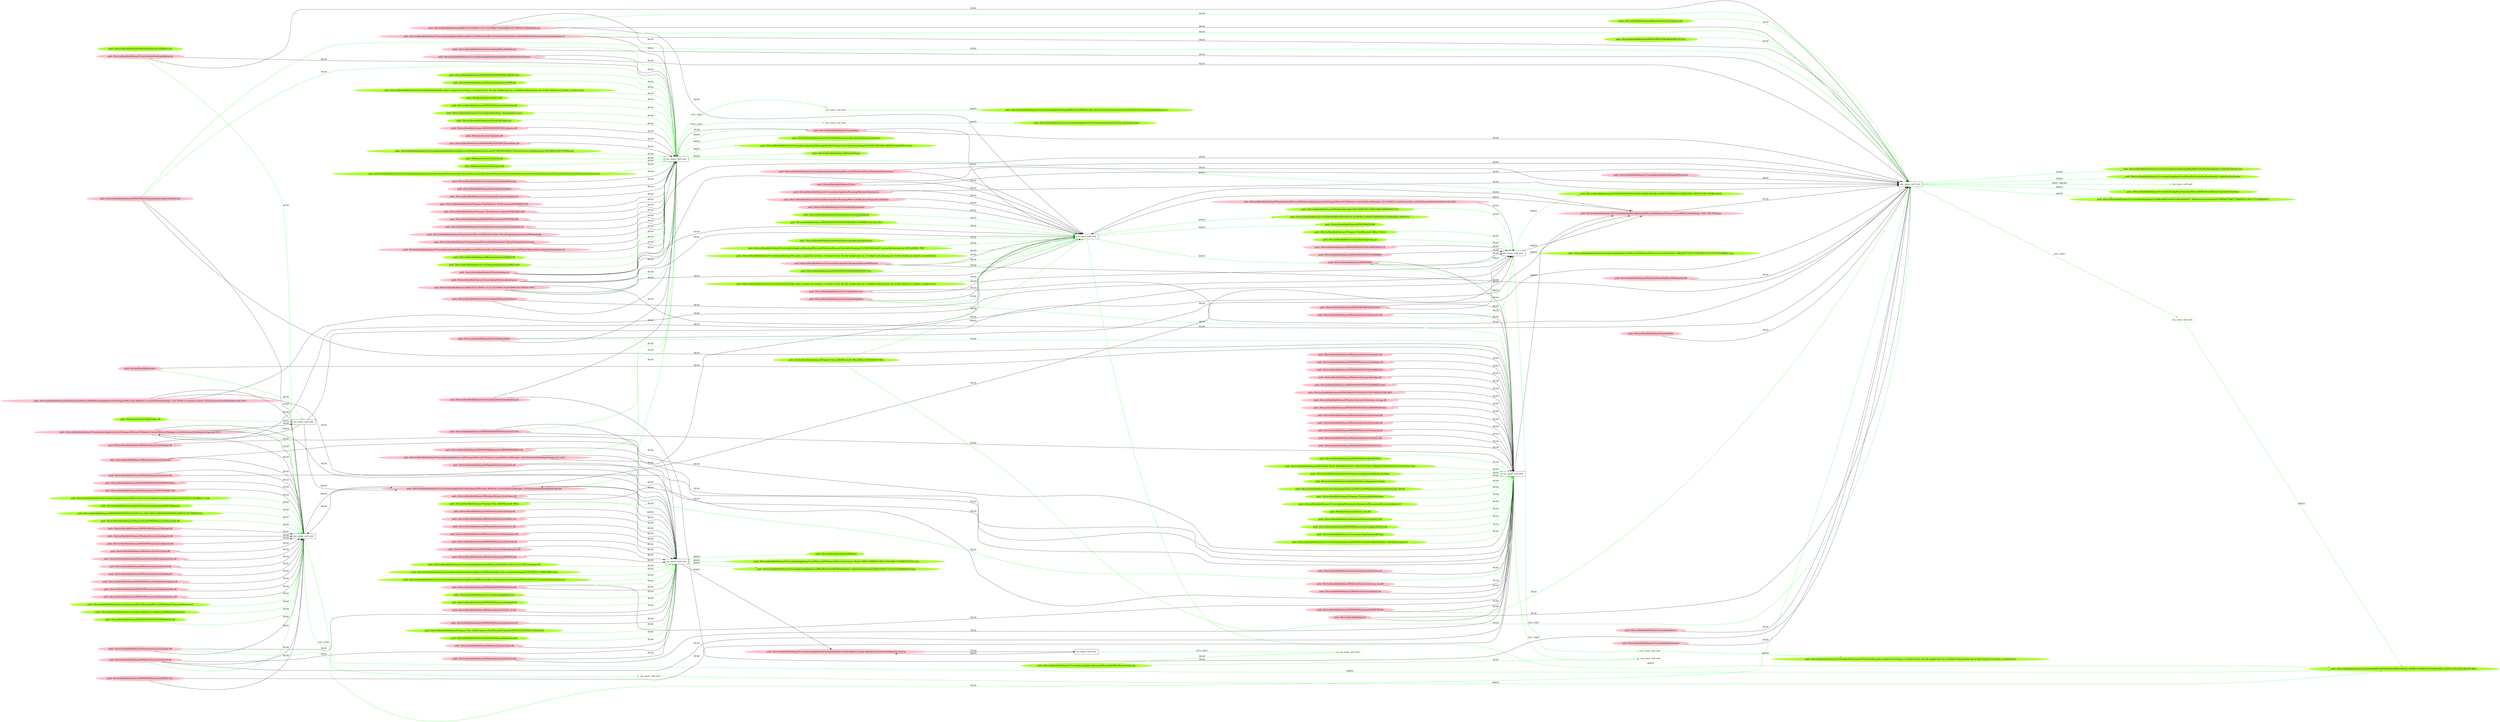 digraph {
	rankdir=LR
	0 [label="exe_name: null cmd: " color=black shape=box style=solid]
	353 [label="exe_name: null cmd: " color=greenyellow shape=box style=solid]
	0 -> 353 [label=FILE_EXEC color=green]
	0 [label="exe_name: null cmd: " color=black shape=box style=solid]
	357 [label="exe_name: null cmd: " color=greenyellow shape=box style=solid]
	0 -> 357 [label=FILE_EXEC color=green]
	9 [label="exe_name: null cmd: " color=black shape=box style=solid]
	387 [label="exe_name: null cmd: " color=greenyellow shape=box style=solid]
	9 -> 387 [label=FILE_EXEC color=green]
	139 [label="exe_name: null cmd: " color=black shape=box style=solid]
	401 [label="exe_name: null cmd: " color=greenyellow shape=box style=solid]
	139 -> 401 [label=FILE_EXEC color=green]
	141 [label="exe_name: null cmd: " color=black shape=box style=solid]
	411 [label="exe_name: null cmd: " color=greenyellow shape=box style=solid]
	141 -> 411 [label=FILE_EXEC color=green]
	142 [label="exe_name: null cmd: " color=black shape=box style=solid]
	438 [label="exe_name: null cmd: " color=greenyellow shape=box style=solid]
	142 -> 438 [label=FILE_EXEC color=green]
	104 [label="exe_name: null cmd: " color=black shape=box style=solid]
	457 [label="exe_name: null cmd: " color=greenyellow shape=box style=solid]
	104 -> 457 [label=FILE_EXEC color=green]
	338 [label="path: /Device/HarddiskVolume2/Users/admin/AppData/Roaming/Mozilla/Firefox/Profiles/j1y1apqs.default/sessionstore-backups/recovery.js" color=pink shape=oval style=filled]
	104 [label="exe_name: null cmd: " color=black shape=box style=solid]
	338 -> 104 [label=READ color=black]
	104 [label="exe_name: null cmd: " color=black shape=box style=solid]
	338 [label="path: /Device/HarddiskVolume2/Users/admin/AppData/Roaming/Mozilla/Firefox/Profiles/j1y1apqs.default/sessionstore-backups/recovery.js" color=pink shape=oval style=filled]
	104 -> 338 [label=WRITE color=black]
	24 [label="exe_name: null cmd: " color=black shape=box style=solid]
	338 [label="path: /Device/HarddiskVolume2/Users/admin/AppData/Roaming/Mozilla/Firefox/Profiles/j1y1apqs.default/sessionstore-backups/recovery.js" color=pink shape=oval style=filled]
	24 -> 338 [label=WRITE color=black]
	284 [label="path: /Device/HarddiskVolume2" color=pink shape=oval style=filled]
	142 [label="exe_name: null cmd: " color=black shape=box style=solid]
	284 -> 142 [label=READ color=black]
	281 [label="path: /Device/HarddiskVolume2/Users/desktop.ini" color=pink shape=oval style=filled]
	142 [label="exe_name: null cmd: " color=black shape=box style=solid]
	281 -> 142 [label=READ color=black]
	330 [label="path: /Device/HarddiskVolume2/Users" color=pink shape=oval style=filled]
	142 [label="exe_name: null cmd: " color=black shape=box style=solid]
	330 -> 142 [label=READ color=black]
	306 [label="path: /Device/HarddiskVolume2/Users/admin" color=pink shape=oval style=filled]
	142 [label="exe_name: null cmd: " color=black shape=box style=solid]
	306 -> 142 [label=READ color=black]
	271 [label="path: /Device/HarddiskVolume2/Users/admin/AppData/Roaming/Microsoft" color=pink shape=oval style=filled]
	142 [label="exe_name: null cmd: " color=black shape=box style=solid]
	271 -> 142 [label=READ color=black]
	272 [label="path: /Device/HarddiskVolume2/Users/admin/AppData/Roaming/Microsoft/desktop.ini" color=pink shape=oval style=filled]
	142 [label="exe_name: null cmd: " color=black shape=box style=solid]
	272 -> 142 [label=READ color=black]
	223 [label="path: /Device/HarddiskVolume2/Users/admin/AppData/Roaming/Microsoft/Windows" color=pink shape=oval style=filled]
	142 [label="exe_name: null cmd: " color=black shape=box style=solid]
	223 -> 142 [label=READ color=black]
	152 [label="path: /Device/HarddiskVolume2/Users/admin/AppData/Roaming/Microsoft/Windows/Themes" color=pink shape=oval style=filled]
	142 [label="exe_name: null cmd: " color=black shape=box style=solid]
	152 -> 142 [label=READ color=black]
	385 [label="path: /Device/HarddiskVolume2/Users/admin/AppData/Roaming/Microsoft/Windows/Themes/slideshow.ini" color=greenyellow shape=oval style=filled]
	9 [label="exe_name: null cmd: " color=black shape=box style=solid]
	385 -> 9 [label=READ color=green]
	202 [label="path: /Device/HarddiskVolume2/$RECYCLE.BIN/S-1-5-21-231540947-922634896-4161786520-1004/desktop.ini" color=pink shape=oval style=filled]
	142 [label="exe_name: null cmd: " color=black shape=box style=solid]
	202 -> 142 [label=READ color=black]
	266 [label="path: /Device/HarddiskVolume2/$RECYCLE.BIN/S-1-5-21-231540947-922634896-4161786520-1004" color=pink shape=oval style=filled]
	142 [label="exe_name: null cmd: " color=black shape=box style=solid]
	266 -> 142 [label=READ color=black]
	76 [label="path: /Device/HarddiskVolume2/Windows/Branding/BaseBrd/basebrd.dll" color=pink shape=oval style=filled]
	142 [label="exe_name: null cmd: " color=black shape=box style=solid]
	76 -> 142 [label=READ color=black]
	181 [label="path: /Device/HarddiskVolume2/Users/admin/AppData/Roaming/Microsoft/Windows/Themes/CachedFiles/CachedImage_1024_768_POS4.jpg" color=pink shape=oval style=filled]
	142 [label="exe_name: null cmd: " color=black shape=box style=solid]
	181 -> 142 [label=READ color=black]
	158 [label="path: /Device/HarddiskVolume2/Users/admin/AppData/Roaming/Microsoft/Windows/Recent/AutomaticDestinations" color=pink shape=oval style=filled]
	142 [label="exe_name: null cmd: " color=black shape=box style=solid]
	158 -> 142 [label=READ color=black]
	174 [label="path: /Device/HarddiskVolume2/Users/admin/AppData/Roaming/Microsoft/Windows/Recent/AutomaticDestinations/f01b4d95cf55d32a.automaticDestinations-ms" color=pink shape=oval style=filled]
	142 [label="exe_name: null cmd: " color=black shape=box style=solid]
	174 -> 142 [label=READ color=black]
	281 [label="path: /Device/HarddiskVolume2/Users/desktop.ini" color=pink shape=oval style=filled]
	145 [label="exe_name: null cmd: " color=black shape=box style=solid]
	281 -> 145 [label=READ color=black]
	306 [label="path: /Device/HarddiskVolume2/Users/admin" color=pink shape=oval style=filled]
	145 [label="exe_name: null cmd: " color=black shape=box style=solid]
	306 -> 145 [label=READ color=black]
	330 [label="path: /Device/HarddiskVolume2/Users" color=pink shape=oval style=filled]
	145 [label="exe_name: null cmd: " color=black shape=box style=solid]
	330 -> 145 [label=READ color=black]
	242 [label="path: /Device/HarddiskVolume2/Users/admin/AppData" color=pink shape=oval style=filled]
	145 [label="exe_name: null cmd: " color=black shape=box style=solid]
	242 -> 145 [label=READ color=black]
	223 [label="path: /Device/HarddiskVolume2/Users/admin/AppData/Roaming/Microsoft/Windows" color=pink shape=oval style=filled]
	145 [label="exe_name: null cmd: " color=black shape=box style=solid]
	223 -> 145 [label=READ color=black]
	272 [label="path: /Device/HarddiskVolume2/Users/admin/AppData/Roaming/Microsoft/desktop.ini" color=pink shape=oval style=filled]
	145 [label="exe_name: null cmd: " color=black shape=box style=solid]
	272 -> 145 [label=READ color=black]
	155 [label="path: /Device/HarddiskVolume2/Users/admin/AppData/Roaming/Microsoft/Windows/Themes/CachedFiles" color=pink shape=oval style=filled]
	145 [label="exe_name: null cmd: " color=black shape=box style=solid]
	155 -> 145 [label=READ color=black]
	266 [label="path: /Device/HarddiskVolume2/$RECYCLE.BIN/S-1-5-21-231540947-922634896-4161786520-1004" color=pink shape=oval style=filled]
	145 [label="exe_name: null cmd: " color=black shape=box style=solid]
	266 -> 145 [label=READ color=black]
	202 [label="path: /Device/HarddiskVolume2/$RECYCLE.BIN/S-1-5-21-231540947-922634896-4161786520-1004/desktop.ini" color=pink shape=oval style=filled]
	145 [label="exe_name: null cmd: " color=black shape=box style=solid]
	202 -> 145 [label=READ color=black]
	181 [label="path: /Device/HarddiskVolume2/Users/admin/AppData/Roaming/Microsoft/Windows/Themes/CachedFiles/CachedImage_1024_768_POS4.jpg" color=pink shape=oval style=filled]
	145 [label="exe_name: null cmd: " color=black shape=box style=solid]
	181 -> 145 [label=READ color=black]
	158 [label="path: /Device/HarddiskVolume2/Users/admin/AppData/Roaming/Microsoft/Windows/Recent/AutomaticDestinations" color=pink shape=oval style=filled]
	145 [label="exe_name: null cmd: " color=black shape=box style=solid]
	158 -> 145 [label=READ color=black]
	312 [label="path: /Device/HarddiskVolume2/Users/admin/Downloads" color=pink shape=oval style=filled]
	145 [label="exe_name: null cmd: " color=black shape=box style=solid]
	312 -> 145 [label=READ color=black]
	323 [label="path: /Device/HarddiskVolume2/Users/admin/Videos/desktop.ini" color=pink shape=oval style=filled]
	145 [label="exe_name: null cmd: " color=black shape=box style=solid]
	323 -> 145 [label=READ color=black]
	215 [label="path: /Device/HarddiskVolume2/Users/admin/Pictures" color=pink shape=oval style=filled]
	145 [label="exe_name: null cmd: " color=black shape=box style=solid]
	215 -> 145 [label=READ color=black]
	212 [label="path: /Device/HarddiskVolume2/Users/admin/Pictures/desktop.ini" color=pink shape=oval style=filled]
	145 [label="exe_name: null cmd: " color=black shape=box style=solid]
	212 -> 145 [label=READ color=black]
	145 [label="exe_name: null cmd: " color=black shape=box style=solid]
	181 [label="path: /Device/HarddiskVolume2/Users/admin/AppData/Roaming/Microsoft/Windows/Themes/CachedFiles/CachedImage_1024_768_POS4.jpg" color=pink shape=oval style=filled]
	145 -> 181 [label=WRITE color=black]
	139 [label="exe_name: null cmd: " color=black shape=box style=solid]
	181 [label="path: /Device/HarddiskVolume2/Users/admin/AppData/Roaming/Microsoft/Windows/Themes/CachedFiles/CachedImage_1024_768_POS4.jpg" color=pink shape=oval style=filled]
	139 -> 181 [label=WRITE color=black]
	94 [label="path: /Device/HarddiskVolume2/WINDOWS/SYSTEM32/ploptin.dll" color=pink shape=oval style=filled]
	0 [label="exe_name: null cmd: " color=black shape=box style=solid]
	94 -> 0 [label=READ color=black]
	129 [label="path: /Windows/System32/ploptin.dll" color=pink shape=oval style=filled]
	0 [label="exe_name: null cmd: " color=black shape=box style=solid]
	129 -> 0 [label=READ color=black]
	227 [label="path: /Device/HarddiskVolume2/WINDOWS/SYSTEM32/kernelbase.dll" color=pink shape=oval style=filled]
	0 [label="exe_name: null cmd: " color=black shape=box style=solid]
	227 -> 0 [label=READ color=black]
	293 [label="path: /Device/HarddiskVolume1" color=pink shape=oval style=filled]
	12 [label="exe_name: null cmd: " color=black shape=box style=solid]
	293 -> 12 [label=READ color=green]
	315 [label="path: /Device/HarddiskVolume2/WINDOWS" color=pink shape=oval style=filled]
	139 [label="exe_name: null cmd: " color=black shape=box style=solid]
	315 -> 139 [label=READ color=black]
	8 [label="path: /Device/HarddiskVolume2/Windows/System32/ws2_32.dll" color=pink shape=oval style=filled]
	24 [label="exe_name: null cmd: " color=black shape=box style=solid]
	8 -> 24 [label=READ color=black]
	29 [label="path: /Device/HarddiskVolume2/WINDOWS/system32/mswsock.dll" color=pink shape=oval style=filled]
	24 [label="exe_name: null cmd: " color=black shape=box style=solid]
	29 -> 24 [label=READ color=black]
	54 [label="path: /Device/HarddiskVolume2/WINDOWS/SYSTEM32/PNRPNSP.DLL" color=pink shape=oval style=filled]
	9 [label="exe_name: null cmd: " color=black shape=box style=solid]
	54 -> 9 [label=READ color=black]
	85 [label="path: /Device/HarddiskVolume2/Windows/System32/HOSTNAME.EXE" color=pink shape=oval style=filled]
	9 [label="exe_name: null cmd: " color=black shape=box style=solid]
	85 -> 9 [label=READ color=black]
	231 [label="path: /Device/HarddiskVolume2/WINDOWS/SYSTEM32/LOCALE.NLS" color=pink shape=oval style=filled]
	24 [label="exe_name: null cmd: " color=black shape=box style=solid]
	231 -> 24 [label=READ color=black]
	235 [label="path: /Device/HarddiskVolume2/Windows/System32/sechost.dll" color=pink shape=oval style=filled]
	24 [label="exe_name: null cmd: " color=black shape=box style=solid]
	235 -> 24 [label=READ color=black]
	238 [label="path: /Device/HarddiskVolume2/Windows/System32/rpcrt4.dll" color=pink shape=oval style=filled]
	9 [label="exe_name: null cmd: " color=black shape=box style=solid]
	238 -> 9 [label=READ color=black]
	14 [label="path: /Device/HarddiskVolume2/Windows/System32/nsi.dll" color=pink shape=oval style=filled]
	24 [label="exe_name: null cmd: " color=black shape=box style=solid]
	14 -> 24 [label=READ color=black]
	43 [label="path: /Device/HarddiskVolume2/WINDOWS/System32/dnsapi.dll" color=pink shape=oval style=filled]
	9 [label="exe_name: null cmd: " color=black shape=box style=solid]
	43 -> 9 [label=READ color=black]
	107 [label="path: /Device/HarddiskVolume2/windows/system32/nlaapi.dll" color=pink shape=oval style=filled]
	24 [label="exe_name: null cmd: " color=black shape=box style=solid]
	107 -> 24 [label=READ color=black]
	298 [label="path: /Device/HarddiskVolume2/WINDOWS/REGISTRATION" color=pink shape=oval style=filled]
	139 [label="exe_name: null cmd: " color=black shape=box style=solid]
	298 -> 139 [label=READ color=black]
	53 [label="path: /Device/HarddiskVolume2/WINDOWS/SYSTEM32/WBEM/EN-US" color=pink shape=oval style=filled]
	139 [label="exe_name: null cmd: " color=black shape=box style=solid]
	53 -> 139 [label=READ color=black]
	70 [label="path: /Device/HarddiskVolume2/WINDOWS/SYSTEM32/WBEM" color=pink shape=oval style=filled]
	139 [label="exe_name: null cmd: " color=black shape=box style=solid]
	70 -> 139 [label=READ color=black]
	125 [label="path: /Device/HarddiskVolume2/Windows/System32/tasklist.exe" color=pink shape=oval style=filled]
	24 [label="exe_name: null cmd: " color=black shape=box style=solid]
	125 -> 24 [label=READ color=black]
	196 [label="path: /Device/HarddiskVolume2/Windows/System32/ntdll.dll" color=pink shape=oval style=filled]
	9 [label="exe_name: null cmd: " color=black shape=box style=solid]
	196 -> 9 [label=READ color=black]
	83 [label="path: /Device/HarddiskVolume2/Windows/System32/advapi32.dll" color=pink shape=oval style=filled]
	9 [label="exe_name: null cmd: " color=black shape=box style=solid]
	83 -> 9 [label=READ color=black]
	193 [label="path: /Device/HarddiskVolume2/Windows/System32/user32.dll" color=pink shape=oval style=filled]
	9 [label="exe_name: null cmd: " color=black shape=box style=solid]
	193 -> 9 [label=READ color=black]
	235 [label="path: /Device/HarddiskVolume2/Windows/System32/sechost.dll" color=pink shape=oval style=filled]
	9 [label="exe_name: null cmd: " color=black shape=box style=solid]
	235 -> 9 [label=READ color=black]
	238 [label="path: /Device/HarddiskVolume2/Windows/System32/rpcrt4.dll" color=pink shape=oval style=filled]
	24 [label="exe_name: null cmd: " color=black shape=box style=solid]
	238 -> 24 [label=READ color=black]
	325 [label="path: /Device/HarddiskVolume2/Windows/System32/msvcrt.dll" color=pink shape=oval style=filled]
	24 [label="exe_name: null cmd: " color=black shape=box style=solid]
	325 -> 24 [label=READ color=black]
	73 [label="path: /Device/HarddiskVolume2/WINDOWS/system32/oleaut32.dll" color=pink shape=oval style=filled]
	9 [label="exe_name: null cmd: " color=black shape=box style=solid]
	73 -> 9 [label=READ color=black]
	205 [label="path: /Device/HarddiskVolume2/Windows/System32/win32u.dll" color=pink shape=oval style=filled]
	24 [label="exe_name: null cmd: " color=black shape=box style=solid]
	205 -> 24 [label=READ color=black]
	336 [label="path: /Device/HarddiskVolume2/Windows/System32/ucrtbase.dll" color=pink shape=oval style=filled]
	24 [label="exe_name: null cmd: " color=black shape=box style=solid]
	336 -> 24 [label=READ color=black]
	88 [label="path: /Device/HarddiskVolume2/Windows/System32/mpr.dll" color=pink shape=oval style=filled]
	9 [label="exe_name: null cmd: " color=black shape=box style=solid]
	88 -> 9 [label=READ color=black]
	127 [label="path: /Device/HarddiskVolume2/Windows/System32/framedynos.dll" color=pink shape=oval style=filled]
	24 [label="exe_name: null cmd: " color=black shape=box style=solid]
	127 -> 24 [label=READ color=black]
	233 [label="path: /Device/HarddiskVolume2/Windows/System32/bcryptprimitives.dll" color=pink shape=oval style=filled]
	9 [label="exe_name: null cmd: " color=black shape=box style=solid]
	233 -> 9 [label=READ color=black]
	342 [label="path: /Device/HarddiskVolume2/Windows/System32/shlwapi.dll" color=pink shape=oval style=filled]
	9 [label="exe_name: null cmd: " color=black shape=box style=solid]
	342 -> 9 [label=READ color=black]
	121 [label="path: /Device/HarddiskVolume2/WINDOWS/system32/netutils.dll" color=pink shape=oval style=filled]
	24 [label="exe_name: null cmd: " color=black shape=box style=solid]
	121 -> 24 [label=READ color=black]
	56 [label="path: /Device/HarddiskVolume2/Windows/System32/srvcli.dll" color=pink shape=oval style=filled]
	9 [label="exe_name: null cmd: " color=black shape=box style=solid]
	56 -> 9 [label=READ color=black]
	207 [label="path: /Device/HarddiskVolume2/WINDOWS/Globalization/Sorting/sortdefault.nls" color=pink shape=oval style=filled]
	9 [label="exe_name: null cmd: " color=black shape=box style=solid]
	207 -> 9 [label=READ color=black]
	229 [label="path: /Device/HarddiskVolume2/Windows/System32/sspicli.dll" color=pink shape=oval style=filled]
	24 [label="exe_name: null cmd: " color=black shape=box style=solid]
	229 -> 24 [label=READ color=black]
	262 [label="path: /Device/HarddiskVolume2/WINDOWS/SYSTEM32/ole32.dll" color=pink shape=oval style=filled]
	24 [label="exe_name: null cmd: " color=black shape=box style=solid]
	262 -> 24 [label=READ color=black]
	45 [label="path: /Device/HarddiskVolume2/Windows/System32/clbcatq.dll" color=pink shape=oval style=filled]
	9 [label="exe_name: null cmd: " color=black shape=box style=solid]
	45 -> 9 [label=READ color=black]
	59 [label="path: /Device/HarddiskVolume2/WINDOWS/system32/wbem/wbemprox.dll" color=pink shape=oval style=filled]
	9 [label="exe_name: null cmd: " color=black shape=box style=solid]
	59 -> 9 [label=READ color=black]
	173 [label="path: /Device/HarddiskVolume2/WINDOWS/Registration/R00000000000d.clb" color=pink shape=oval style=filled]
	24 [label="exe_name: null cmd: " color=black shape=box style=solid]
	173 -> 24 [label=READ color=black]
	33 [label="path: /Device/HarddiskVolume2/WINDOWS/system32/wbem/fastprox.dll" color=pink shape=oval style=filled]
	24 [label="exe_name: null cmd: " color=black shape=box style=solid]
	33 -> 24 [label=READ color=black]
	67 [label="path: /Device/HarddiskVolume2/WINDOWS/system32/wbem/wmiutils.dll" color=pink shape=oval style=filled]
	9 [label="exe_name: null cmd: " color=black shape=box style=solid]
	67 -> 9 [label=READ color=black]
	69 [label="path: /Device/HarddiskVolume2/WINDOWS/system32/wbem/wbemsvc.dll" color=pink shape=oval style=filled]
	9 [label="exe_name: null cmd: " color=black shape=box style=solid]
	69 -> 9 [label=READ color=black]
	198 [label="path: /Device/HarddiskVolume2/Windows/System32/WINSTA.dll" color=pink shape=oval style=filled]
	24 [label="exe_name: null cmd: " color=black shape=box style=solid]
	198 -> 24 [label=READ color=black]
	264 [label="path: /Device/HarddiskVolume2/WINDOWS/system32/IMM32.DLL" color=pink shape=oval style=filled]
	9 [label="exe_name: null cmd: " color=black shape=box style=solid]
	264 -> 9 [label=READ color=black]
	295 [label="path: /Device/HarddiskVolume2/ProgramData/Microsoft/Windows/AppRepository/Packages/Microsoft.Windows.ContentDeliveryManager_10.0.16299.15_neutral_neutral_cw5n1h2txyewy/ActivationStore.dat.LOG2" color=pink shape=oval style=filled]
	24 [label="exe_name: null cmd: " color=black shape=box style=solid]
	295 -> 24 [label=READ color=black]
	244 [label="path: /Device/HarddiskVolume2/Users/admin/AppData/Local/Packages/Microsoft.Windows.ContentDeliveryManager_cw5n1h2txyewy/Settings/settings.dat.LOG1" color=pink shape=oval style=filled]
	24 [label="exe_name: null cmd: " color=black shape=box style=solid]
	244 -> 24 [label=READ color=black]
	24 [label="exe_name: null cmd: " color=black shape=box style=solid]
	253 [label="path: /Device/HarddiskVolume2/Users/admin/AppData/Local/Packages/Microsoft.Windows.ContentDeliveryManager_cw5n1h2txyewy/Settings/settings.dat" color=pink shape=oval style=filled]
	24 -> 253 [label=WRITE color=black]
	253 [label="path: /Device/HarddiskVolume2/Users/admin/AppData/Local/Packages/Microsoft.Windows.ContentDeliveryManager_cw5n1h2txyewy/Settings/settings.dat" color=pink shape=oval style=filled]
	24 [label="exe_name: null cmd: " color=black shape=box style=solid]
	253 -> 24 [label=READ color=black]
	275 [label="path: /Device/HarddiskVolume2/Users/admin/AppData/Local/Packages/Microsoft.Windows.ContentDeliveryManager_cw5n1h2txyewy/Settings/settings.dat.LOG2" color=pink shape=oval style=filled]
	24 [label="exe_name: null cmd: " color=black shape=box style=solid]
	275 -> 24 [label=READ color=black]
	295 [label="path: /Device/HarddiskVolume2/ProgramData/Microsoft/Windows/AppRepository/Packages/Microsoft.Windows.ContentDeliveryManager_10.0.16299.15_neutral_neutral_cw5n1h2txyewy/ActivationStore.dat.LOG2" color=pink shape=oval style=filled]
	9 [label="exe_name: null cmd: " color=black shape=box style=solid]
	295 -> 9 [label=READ color=black]
	244 [label="path: /Device/HarddiskVolume2/Users/admin/AppData/Local/Packages/Microsoft.Windows.ContentDeliveryManager_cw5n1h2txyewy/Settings/settings.dat.LOG1" color=pink shape=oval style=filled]
	9 [label="exe_name: null cmd: " color=black shape=box style=solid]
	244 -> 9 [label=READ color=black]
	9 [label="exe_name: null cmd: " color=black shape=box style=solid]
	253 [label="path: /Device/HarddiskVolume2/Users/admin/AppData/Local/Packages/Microsoft.Windows.ContentDeliveryManager_cw5n1h2txyewy/Settings/settings.dat" color=pink shape=oval style=filled]
	9 -> 253 [label=WRITE color=black]
	253 [label="path: /Device/HarddiskVolume2/Users/admin/AppData/Local/Packages/Microsoft.Windows.ContentDeliveryManager_cw5n1h2txyewy/Settings/settings.dat" color=pink shape=oval style=filled]
	9 [label="exe_name: null cmd: " color=black shape=box style=solid]
	253 -> 9 [label=READ color=black]
	253 [label="path: /Device/HarddiskVolume2/Users/admin/AppData/Local/Packages/Microsoft.Windows.ContentDeliveryManager_cw5n1h2txyewy/Settings/settings.dat" color=pink shape=oval style=filled]
	0 [label="exe_name: null cmd: " color=black shape=box style=solid]
	253 -> 0 [label=READ color=green]
	295 [label="path: /Device/HarddiskVolume2/ProgramData/Microsoft/Windows/AppRepository/Packages/Microsoft.Windows.ContentDeliveryManager_10.0.16299.15_neutral_neutral_cw5n1h2txyewy/ActivationStore.dat.LOG2" color=pink shape=oval style=filled]
	139 [label="exe_name: null cmd: " color=black shape=box style=solid]
	295 -> 139 [label=READ color=black]
	300 [label="path: /Device/HarddiskVolume2/ProgramData/Microsoft/Windows/AppRepository/Packages/Microsoft.Windows.ContentDeliveryManager_10.0.16299.15_neutral_neutral_cw5n1h2txyewy/ActivationStore.dat.LOG1" color=pink shape=oval style=filled]
	139 [label="exe_name: null cmd: " color=black shape=box style=solid]
	300 -> 139 [label=READ color=black]
	244 [label="path: /Device/HarddiskVolume2/Users/admin/AppData/Local/Packages/Microsoft.Windows.ContentDeliveryManager_cw5n1h2txyewy/Settings/settings.dat.LOG1" color=pink shape=oval style=filled]
	139 [label="exe_name: null cmd: " color=black shape=box style=solid]
	244 -> 139 [label=READ color=black]
	253 [label="path: /Device/HarddiskVolume2/Users/admin/AppData/Local/Packages/Microsoft.Windows.ContentDeliveryManager_cw5n1h2txyewy/Settings/settings.dat" color=pink shape=oval style=filled]
	139 [label="exe_name: null cmd: " color=black shape=box style=solid]
	253 -> 139 [label=READ color=black]
	275 [label="path: /Device/HarddiskVolume2/Users/admin/AppData/Local/Packages/Microsoft.Windows.ContentDeliveryManager_cw5n1h2txyewy/Settings/settings.dat.LOG2" color=pink shape=oval style=filled]
	139 [label="exe_name: null cmd: " color=black shape=box style=solid]
	275 -> 139 [label=READ color=black]
	12 [label="exe_name: null cmd: " color=black shape=box style=solid]
	244 [label="path: /Device/HarddiskVolume2/Users/admin/AppData/Local/Packages/Microsoft.Windows.ContentDeliveryManager_cw5n1h2txyewy/Settings/settings.dat.LOG1" color=pink shape=oval style=filled]
	12 -> 244 [label=WRITE color=black]
	244 [label="path: /Device/HarddiskVolume2/Users/admin/AppData/Local/Packages/Microsoft.Windows.ContentDeliveryManager_cw5n1h2txyewy/Settings/settings.dat.LOG1" color=pink shape=oval style=filled]
	12 [label="exe_name: null cmd: " color=black shape=box style=solid]
	244 -> 12 [label=READ color=black]
	244 [label="path: /Device/HarddiskVolume2/Users/admin/AppData/Local/Packages/Microsoft.Windows.ContentDeliveryManager_cw5n1h2txyewy/Settings/settings.dat.LOG1" color=pink shape=oval style=filled]
	9 [label="exe_name: null cmd: " color=black shape=box style=solid]
	244 -> 9 [label=READ color=green]
	12 [label="exe_name: null cmd: " color=black shape=box style=solid]
	253 [label="path: /Device/HarddiskVolume2/Users/admin/AppData/Local/Packages/Microsoft.Windows.ContentDeliveryManager_cw5n1h2txyewy/Settings/settings.dat" color=pink shape=oval style=filled]
	12 -> 253 [label=WRITE color=black]
	220 [label="path: /Device/HarddiskVolume2/Users/Public" color=pink shape=oval style=filled]
	142 [label="exe_name: null cmd: " color=black shape=box style=solid]
	220 -> 142 [label=READ color=black]
	218 [label="path: /Device/HarddiskVolume2/Users/admin/Desktop/desktop.ini" color=pink shape=oval style=filled]
	142 [label="exe_name: null cmd: " color=black shape=box style=solid]
	218 -> 142 [label=READ color=black]
	177 [label="path: /Device/HarddiskVolume2/Users/admin/Downloads/desktop.ini" color=pink shape=oval style=filled]
	142 [label="exe_name: null cmd: " color=black shape=box style=solid]
	177 -> 142 [label=READ color=black]
	309 [label="path: /Device/HarddiskVolume2/Users/admin/Videos" color=pink shape=oval style=filled]
	142 [label="exe_name: null cmd: " color=black shape=box style=solid]
	309 -> 142 [label=READ color=black]
	163 [label="path: /Device/HarddiskVolume2/Users/admin/Music" color=pink shape=oval style=filled]
	142 [label="exe_name: null cmd: " color=black shape=box style=solid]
	163 -> 142 [label=READ color=black]
	290 [label="path: /Device/HarddiskVolume2/Users/admin/Music/desktop.ini" color=pink shape=oval style=filled]
	142 [label="exe_name: null cmd: " color=black shape=box style=solid]
	290 -> 142 [label=READ color=black]
	290 [label="path: /Device/HarddiskVolume2/Users/admin/Music/desktop.ini" color=pink shape=oval style=filled]
	0 [label="exe_name: null cmd: " color=black shape=box style=solid]
	290 -> 0 [label=READ color=green]
	215 [label="path: /Device/HarddiskVolume2/Users/admin/Pictures" color=pink shape=oval style=filled]
	142 [label="exe_name: null cmd: " color=black shape=box style=solid]
	215 -> 142 [label=READ color=black]
	212 [label="path: /Device/HarddiskVolume2/Users/admin/Pictures/desktop.ini" color=pink shape=oval style=filled]
	142 [label="exe_name: null cmd: " color=black shape=box style=solid]
	212 -> 142 [label=READ color=black]
	305 [label="path: /Device/HarddiskVolume2/Users/admin/Documents" color=pink shape=oval style=filled]
	142 [label="exe_name: null cmd: " color=black shape=box style=solid]
	305 -> 142 [label=READ color=black]
	369 [label="path: /Device/HarddiskVolume2/Users/admin/backup/Documents/Documents/Documents/Documents/Documents/Documents/Documents/Documents/Documents/Documents/Documents/Documents/Documents/Documents/Documents" color=greenyellow shape=oval style=filled]
	0 [label="exe_name: null cmd: " color=black shape=box style=solid]
	369 -> 0 [label=READ color=green]
	90 [label="path: /Device/HarddiskVolume2/windows/system32/consent.exe" color=pink shape=oval style=filled]
	141 [label="exe_name: null cmd: " color=black shape=box style=solid]
	90 -> 141 [label=READ color=black]
	167 [label="path: /Device/HarddiskVolume2/Windows/System32/kernel32.dll" color=pink shape=oval style=filled]
	141 [label="exe_name: null cmd: " color=black shape=box style=solid]
	167 -> 141 [label=READ color=black]
	196 [label="path: /Device/HarddiskVolume2/Windows/System32/ntdll.dll" color=pink shape=oval style=filled]
	141 [label="exe_name: null cmd: " color=black shape=box style=solid]
	196 -> 141 [label=READ color=black]
	169 [label="path: /Device/HarddiskVolume2/Windows/System32/msvcp_win.dll" color=pink shape=oval style=filled]
	141 [label="exe_name: null cmd: " color=black shape=box style=solid]
	169 -> 141 [label=READ color=black]
	193 [label="path: /Device/HarddiskVolume2/Windows/System32/user32.dll" color=pink shape=oval style=filled]
	141 [label="exe_name: null cmd: " color=black shape=box style=solid]
	193 -> 141 [label=READ color=black]
	205 [label="path: /Device/HarddiskVolume2/Windows/System32/win32u.dll" color=pink shape=oval style=filled]
	141 [label="exe_name: null cmd: " color=black shape=box style=solid]
	205 -> 141 [label=READ color=black]
	231 [label="path: /Device/HarddiskVolume2/WINDOWS/SYSTEM32/LOCALE.NLS" color=pink shape=oval style=filled]
	141 [label="exe_name: null cmd: " color=black shape=box style=solid]
	231 -> 141 [label=READ color=black]
	261 [label="path: /Device/HarddiskVolume2/Windows/System32/gdi32.dll" color=pink shape=oval style=filled]
	141 [label="exe_name: null cmd: " color=black shape=box style=solid]
	261 -> 141 [label=READ color=black]
	336 [label="path: /Device/HarddiskVolume2/Windows/System32/ucrtbase.dll" color=pink shape=oval style=filled]
	141 [label="exe_name: null cmd: " color=black shape=box style=solid]
	336 -> 141 [label=READ color=black]
	133 [label="path: /Device/HarddiskVolume2/Windows/System32/msasn1.dll" color=pink shape=oval style=filled]
	141 [label="exe_name: null cmd: " color=black shape=box style=solid]
	133 -> 141 [label=READ color=black]
	165 [label="path: /Device/HarddiskVolume2/WINDOWS/system32/combase.dll" color=pink shape=oval style=filled]
	141 [label="exe_name: null cmd: " color=black shape=box style=solid]
	165 -> 141 [label=READ color=black]
	238 [label="path: /Device/HarddiskVolume2/Windows/System32/rpcrt4.dll" color=pink shape=oval style=filled]
	141 [label="exe_name: null cmd: " color=black shape=box style=solid]
	238 -> 141 [label=READ color=black]
	92 [label="path: /Device/HarddiskVolume2/WINDOWS/SYSTEM32/AMSI.DLL" color=pink shape=oval style=filled]
	141 [label="exe_name: null cmd: " color=black shape=box style=solid]
	92 -> 141 [label=READ color=black]
	30 [label="path: /Device/HarddiskVolume2/Windows/System32/profapi.dll" color=pink shape=oval style=filled]
	141 [label="exe_name: null cmd: " color=black shape=box style=solid]
	30 -> 141 [label=READ color=black]
	229 [label="path: /Device/HarddiskVolume2/Windows/System32/sspicli.dll" color=pink shape=oval style=filled]
	141 [label="exe_name: null cmd: " color=black shape=box style=solid]
	229 -> 141 [label=READ color=black]
	4 [label="path: /Device/HarddiskVolume2/WINDOWS/system32/CRYPTSP.dll" color=pink shape=oval style=filled]
	142 [label="exe_name: null cmd: " color=black shape=box style=solid]
	4 -> 142 [label=READ color=green]
	4 [label="path: /Device/HarddiskVolume2/WINDOWS/system32/CRYPTSP.dll" color=pink shape=oval style=filled]
	141 [label="exe_name: null cmd: " color=black shape=box style=solid]
	4 -> 141 [label=READ color=black]
	105 [label="path: /Device/HarddiskVolume2/WINDOWS/SYSTEM32/MSIMG32.DLL" color=pink shape=oval style=filled]
	141 [label="exe_name: null cmd: " color=black shape=box style=solid]
	105 -> 141 [label=READ color=black]
	114 [label="path: /Device/HarddiskVolume2/WINDOWS/SYSTEM32/EN-US/CONSENT.EXE.MUI" color=pink shape=oval style=filled]
	141 [label="exe_name: null cmd: " color=black shape=box style=solid]
	114 -> 141 [label=READ color=black]
	99 [label="path: /Device/HarddiskVolume2/Windows/System32/windows.storage.dll" color=pink shape=oval style=filled]
	141 [label="exe_name: null cmd: " color=black shape=box style=solid]
	99 -> 141 [label=READ color=black]
	262 [label="path: /Device/HarddiskVolume2/WINDOWS/SYSTEM32/ole32.dll" color=pink shape=oval style=filled]
	141 [label="exe_name: null cmd: " color=black shape=box style=solid]
	262 -> 141 [label=READ color=black]
	262 [label="path: /Device/HarddiskVolume2/WINDOWS/SYSTEM32/ole32.dll" color=pink shape=oval style=filled]
	24 [label="exe_name: null cmd: " color=black shape=box style=solid]
	262 -> 24 [label=READ color=green]
	264 [label="path: /Device/HarddiskVolume2/WINDOWS/system32/IMM32.DLL" color=pink shape=oval style=filled]
	141 [label="exe_name: null cmd: " color=black shape=box style=solid]
	264 -> 141 [label=READ color=black]
	342 [label="path: /Device/HarddiskVolume2/Windows/System32/shlwapi.dll" color=pink shape=oval style=filled]
	141 [label="exe_name: null cmd: " color=black shape=box style=solid]
	342 -> 141 [label=READ color=black]
	89 [label="path: /Device/HarddiskVolume2/WINDOWS/SYSTEM32/AMSIPROXY.DLL" color=pink shape=oval style=filled]
	141 [label="exe_name: null cmd: " color=black shape=box style=solid]
	89 -> 141 [label=READ color=black]
	98 [label="path: /Device/HarddiskVolume2/Windows/System32/powrprof.dll" color=pink shape=oval style=filled]
	141 [label="exe_name: null cmd: " color=black shape=box style=solid]
	98 -> 141 [label=READ color=black]
	124 [label="path: /Device/HarddiskVolume2/Windows/System32/uxtheme.dll" color=pink shape=oval style=filled]
	141 [label="exe_name: null cmd: " color=black shape=box style=solid]
	124 -> 141 [label=READ color=black]
	106 [label="path: /Device/HarddiskVolume2/WINDOWS/system32/rsaenh.dll" color=pink shape=oval style=filled]
	141 [label="exe_name: null cmd: " color=black shape=box style=solid]
	106 -> 141 [label=READ color=black]
	207 [label="path: /Device/HarddiskVolume2/WINDOWS/Globalization/Sorting/sortdefault.nls" color=pink shape=oval style=filled]
	141 [label="exe_name: null cmd: " color=black shape=box style=solid]
	207 -> 141 [label=READ color=black]
	135 [label="path: /Device/HarddiskVolume2/Windows/System32/urlmon.dll" color=pink shape=oval style=filled]
	141 [label="exe_name: null cmd: " color=black shape=box style=solid]
	135 -> 141 [label=READ color=black]
	12 [label="exe_name: null cmd: " color=black shape=box style=solid]
	181 [label="path: /Device/HarddiskVolume2/Users/admin/AppData/Roaming/Microsoft/Windows/Themes/CachedFiles/CachedImage_1024_768_POS4.jpg" color=pink shape=oval style=filled]
	12 -> 181 [label=WRITE color=black]
	284 [label="path: /Device/HarddiskVolume2" color=pink shape=oval style=filled]
	141 [label="exe_name: null cmd: " color=black shape=box style=solid]
	284 -> 141 [label=READ color=black]
	293 [label="path: /Device/HarddiskVolume1" color=pink shape=oval style=filled]
	141 [label="exe_name: null cmd: " color=black shape=box style=solid]
	293 -> 141 [label=READ color=black]
	298 [label="path: /Device/HarddiskVolume2/WINDOWS/REGISTRATION" color=pink shape=oval style=filled]
	141 [label="exe_name: null cmd: " color=black shape=box style=solid]
	298 -> 141 [label=READ color=black]
	315 [label="path: /Device/HarddiskVolume2/WINDOWS" color=pink shape=oval style=filled]
	141 [label="exe_name: null cmd: " color=black shape=box style=solid]
	315 -> 141 [label=READ color=black]
	122 [label="path: /Device/HarddiskVolume2/WINDOWS/SYSTEM32/EN-US" color=pink shape=oval style=filled]
	141 [label="exe_name: null cmd: " color=black shape=box style=solid]
	122 -> 141 [label=READ color=black]
	141 [label="exe_name: null cmd: " color=black shape=box style=solid]
	181 [label="path: /Device/HarddiskVolume2/Users/admin/AppData/Roaming/Microsoft/Windows/Themes/CachedFiles/CachedImage_1024_768_POS4.jpg" color=pink shape=oval style=filled]
	141 -> 181 [label=WRITE color=black]
	167 [label="path: /Device/HarddiskVolume2/Windows/System32/kernel32.dll" color=pink shape=oval style=filled]
	139 [label="exe_name: null cmd: " color=black shape=box style=solid]
	167 -> 139 [label=READ color=green]
	281 [label="path: /Device/HarddiskVolume2/Users/desktop.ini" color=pink shape=oval style=filled]
	0 [label="exe_name: null cmd: " color=black shape=box style=solid]
	281 -> 0 [label=READ color=black]
	242 [label="path: /Device/HarddiskVolume2/Users/admin/AppData" color=pink shape=oval style=filled]
	145 [label="exe_name: null cmd: " color=black shape=box style=solid]
	242 -> 145 [label=READ color=green]
	306 [label="path: /Device/HarddiskVolume2/Users/admin" color=pink shape=oval style=filled]
	0 [label="exe_name: null cmd: " color=black shape=box style=solid]
	306 -> 0 [label=READ color=black]
	278 [label="path: /Device/HarddiskVolume2/Users/admin/AppData/Roaming" color=pink shape=oval style=filled]
	0 [label="exe_name: null cmd: " color=black shape=box style=solid]
	278 -> 0 [label=READ color=black]
	152 [label="path: /Device/HarddiskVolume2/Users/admin/AppData/Roaming/Microsoft/Windows/Themes" color=pink shape=oval style=filled]
	0 [label="exe_name: null cmd: " color=black shape=box style=solid]
	152 -> 0 [label=READ color=black]
	266 [label="path: /Device/HarddiskVolume2/$RECYCLE.BIN/S-1-5-21-231540947-922634896-4161786520-1004" color=pink shape=oval style=filled]
	0 [label="exe_name: null cmd: " color=black shape=box style=solid]
	266 -> 0 [label=READ color=black]
	202 [label="path: /Device/HarddiskVolume2/$RECYCLE.BIN/S-1-5-21-231540947-922634896-4161786520-1004/desktop.ini" color=pink shape=oval style=filled]
	0 [label="exe_name: null cmd: " color=black shape=box style=solid]
	202 -> 0 [label=READ color=black]
	174 [label="path: /Device/HarddiskVolume2/Users/admin/AppData/Roaming/Microsoft/Windows/Recent/AutomaticDestinations/f01b4d95cf55d32a.automaticDestinations-ms" color=pink shape=oval style=filled]
	0 [label="exe_name: null cmd: " color=black shape=box style=solid]
	174 -> 0 [label=READ color=black]
	201 [label="path: /Device/HarddiskVolume2/Users/admin/Desktop" color=pink shape=oval style=filled]
	0 [label="exe_name: null cmd: " color=black shape=box style=solid]
	201 -> 0 [label=READ color=black]
	218 [label="path: /Device/HarddiskVolume2/Users/admin/Desktop/desktop.ini" color=pink shape=oval style=filled]
	0 [label="exe_name: null cmd: " color=black shape=box style=solid]
	218 -> 0 [label=READ color=black]
	177 [label="path: /Device/HarddiskVolume2/Users/admin/Downloads/desktop.ini" color=pink shape=oval style=filled]
	0 [label="exe_name: null cmd: " color=black shape=box style=solid]
	177 -> 0 [label=READ color=black]
	309 [label="path: /Device/HarddiskVolume2/Users/admin/Videos" color=pink shape=oval style=filled]
	141 [label="exe_name: null cmd: " color=black shape=box style=solid]
	309 -> 141 [label=READ color=green]
	309 [label="path: /Device/HarddiskVolume2/Users/admin/Videos" color=pink shape=oval style=filled]
	0 [label="exe_name: null cmd: " color=black shape=box style=solid]
	309 -> 0 [label=READ color=black]
	323 [label="path: /Device/HarddiskVolume2/Users/admin/Videos/desktop.ini" color=pink shape=oval style=filled]
	0 [label="exe_name: null cmd: " color=black shape=box style=solid]
	323 -> 0 [label=READ color=black]
	212 [label="path: /Device/HarddiskVolume2/Users/admin/Pictures/desktop.ini" color=pink shape=oval style=filled]
	0 [label="exe_name: null cmd: " color=black shape=box style=solid]
	212 -> 0 [label=READ color=black]
	335 [label="path: /Device/HarddiskVolume2/Users/admin/Documents/desktop.ini" color=pink shape=oval style=filled]
	0 [label="exe_name: null cmd: " color=black shape=box style=solid]
	335 -> 0 [label=READ color=black]
	422 [label="path: /Device/HarddiskVolume2/WINDOWS/GLOBALIZATION" color=greenyellow shape=oval style=filled]
	141 [label="exe_name: null cmd: " color=black shape=box style=solid]
	422 -> 141 [label=READ color=green]
	447 [label="path: /Device/HarddiskVolume2/Windows/System32/imagehlp.dll" color=greenyellow shape=oval style=filled]
	145 [label="exe_name: null cmd: " color=black shape=box style=solid]
	447 -> 145 [label=READ color=green]
	397 [label="path: /Device/HarddiskVolume2/Users/admin/AppData/Local" color=greenyellow shape=oval style=filled]
	24 [label="exe_name: null cmd: " color=black shape=box style=solid]
	397 -> 24 [label=READ color=green]
	28 [label="path: /Device/HarddiskVolume2/Program Files/Windows NT/Accessories/WORDPAD.EXE" color=pink shape=oval style=filled]
	0 [label="exe_name: null cmd: " color=black shape=box style=solid]
	28 -> 0 [label=READ color=black]
	50 [label="path: /Device/HarddiskVolume2/Program Files/Internet Explorer/IEXPLORE.EXE" color=pink shape=oval style=filled]
	0 [label="exe_name: null cmd: " color=black shape=box style=solid]
	50 -> 0 [label=READ color=black]
	131 [label="path: /Device/HarddiskVolume2/WINDOWS/system32/NOTEPAD.EXE" color=pink shape=oval style=filled]
	0 [label="exe_name: null cmd: " color=black shape=box style=solid]
	131 -> 0 [label=READ color=black]
	109 [label="path: /Device/HarddiskVolume2/Users/admin/Documents/anathematization.rtf" color=pink shape=oval style=filled]
	0 [label="exe_name: null cmd: " color=black shape=box style=solid]
	109 -> 0 [label=READ color=black]
	38 [label="path: /Device/HarddiskVolume2/ProgramData/Microsoft/Windows/Start Menu/Programs/Accessories/Wordpad.lnk" color=pink shape=oval style=filled]
	0 [label="exe_name: null cmd: " color=black shape=box style=solid]
	38 -> 0 [label=READ color=black]
	78 [label="path: /Device/HarddiskVolume2/ProgramData/Microsoft/Windows/Start Menu/Programs/Accessories" color=pink shape=oval style=filled]
	0 [label="exe_name: null cmd: " color=black shape=box style=solid]
	78 -> 0 [label=READ color=black]
	82 [label="path: /Device/HarddiskVolume2/Users/admin/AppData/Roaming/Microsoft/Windows/Recent/AutomaticDestinations/469e4a7982cea4d4.automaticDestinations-ms" color=pink shape=oval style=filled]
	0 [label="exe_name: null cmd: " color=black shape=box style=solid]
	82 -> 0 [label=READ color=black]
	223 [label="path: /Device/HarddiskVolume2/Users/admin/AppData/Roaming/Microsoft/Windows" color=pink shape=oval style=filled]
	145 [label="exe_name: null cmd: " color=black shape=box style=solid]
	223 -> 145 [label=READ color=green]
	440 [label="path: /Device/HarddiskVolume2/Windows/System32/logoncli.dll" color=greenyellow shape=oval style=filled]
	142 [label="exe_name: null cmd: " color=black shape=box style=solid]
	440 -> 142 [label=READ color=green]
	242 [label="path: /Device/HarddiskVolume2/Users/admin/AppData" color=pink shape=oval style=filled]
	141 [label="exe_name: null cmd: " color=black shape=box style=solid]
	242 -> 141 [label=READ color=green]
	231 [label="path: /Device/HarddiskVolume2/WINDOWS/SYSTEM32/LOCALE.NLS" color=pink shape=oval style=filled]
	0 [label="exe_name: null cmd: " color=black shape=box style=solid]
	231 -> 0 [label=READ color=green]
	238 [label="path: /Device/HarddiskVolume2/Windows/System32/rpcrt4.dll" color=pink shape=oval style=filled]
	9 [label="exe_name: null cmd: " color=black shape=box style=solid]
	238 -> 9 [label=READ color=green]
	350 [label="path: /Device/HarddiskVolume2/Windows/System32/fltLib.dll" color=greenyellow shape=oval style=filled]
	0 [label="exe_name: null cmd: " color=black shape=box style=solid]
	350 -> 0 [label=READ color=green]
	392 [label="path: /Device/HarddiskVolume2/Users/admin/AppData/Roaming/Microsoft/Windows/Recent/AutomaticDestinations/5f7b5f1e01b83767.automaticDestinations-ms" color=greenyellow shape=oval style=filled]
	24 [label="exe_name: null cmd: " color=black shape=box style=solid]
	392 -> 24 [label=READ color=green]
	453 [label="path: /Device/HarddiskVolume2/WINDOWS/SYSTEM32/WBEM/EN-US/WMIUTILS.DLL.MUI" color=greenyellow shape=oval style=filled]
	145 [label="exe_name: null cmd: " color=black shape=box style=solid]
	453 -> 145 [label=READ color=green]
	202 [label="path: /Device/HarddiskVolume2/$RECYCLE.BIN/S-1-5-21-231540947-922634896-4161786520-1004/desktop.ini" color=pink shape=oval style=filled]
	142 [label="exe_name: null cmd: " color=black shape=box style=solid]
	202 -> 142 [label=READ color=green]
	382 [label="path: /Device/HarddiskVolume2/Users/admin/AppData/Local/Microsoft/Windows/Explorer" color=greenyellow shape=oval style=filled]
	9 [label="exe_name: null cmd: " color=black shape=box style=solid]
	382 -> 9 [label=READ color=green]
	218 [label="path: /Device/HarddiskVolume2/Users/admin/Desktop/desktop.ini" color=pink shape=oval style=filled]
	9 [label="exe_name: null cmd: " color=black shape=box style=solid]
	218 -> 9 [label=READ color=green]
	393 [label="path: /Device/HarddiskVolume2/WINDOWS/system32/usbperf.dll" color=greenyellow shape=oval style=filled]
	24 [label="exe_name: null cmd: " color=black shape=box style=solid]
	393 -> 24 [label=READ color=green]
	363 [label="path: /Device/HarddiskVolume2/Users/admin/AppData/Local/Microsoft" color=greenyellow shape=oval style=filled]
	0 [label="exe_name: null cmd: " color=black shape=box style=solid]
	363 -> 0 [label=READ color=green]
	437 [label="path: /Device/HarddiskVolume2/WINDOWS/SYSWOW64/MSVCRT.DLL" color=greenyellow shape=oval style=filled]
	142 [label="exe_name: null cmd: " color=black shape=box style=solid]
	437 -> 142 [label=READ color=green]
	371 [label="path: /Device/HarddiskVolume2/WINDOWS/SYSWOW64/CABINET.DLL" color=greenyellow shape=oval style=filled]
	0 [label="exe_name: null cmd: " color=black shape=box style=solid]
	371 -> 0 [label=READ color=green]
	417 [label="path: /Device/HarddiskVolume2/PROGRAM FILES (X86)/MICROSOFT OFFICE/OFFICE15/BIBLIOGRAPHY/STYLE/GOSTTITLE.XSL" color=greenyellow shape=oval style=filled]
	141 [label="exe_name: null cmd: " color=black shape=box style=solid]
	417 -> 141 [label=READ color=green]
	409 [label="path: /Device/HarddiskVolume2/Windows/Installer/{90150000-0011-0000-0000-0000000FF1CE}" color=greenyellow shape=oval style=filled]
	139 [label="exe_name: null cmd: " color=black shape=box style=solid]
	409 -> 139 [label=READ color=green]
	408 [label="path: /Device/HarddiskVolume2/Program Files/Microsoft Office 15/root" color=greenyellow shape=oval style=filled]
	139 [label="exe_name: null cmd: " color=black shape=box style=solid]
	408 -> 139 [label=READ color=green]
	390 [label="path: /Device/HarddiskVolume2/Program Files (x86)/Microsoft Office" color=greenyellow shape=oval style=filled]
	24 [label="exe_name: null cmd: " color=black shape=box style=solid]
	390 -> 24 [label=READ color=green]
	389 [label="path: /Device/HarddiskVolume2/Program Files (x86)/Common Files/Microsoft Shared/OFFICE15/CSISYNCCLIENT.EXE" color=greenyellow shape=oval style=filled]
	24 [label="exe_name: null cmd: " color=black shape=box style=solid]
	389 -> 24 [label=READ color=green]
	428 [label="path: /Device/HarddiskVolume2/Program Files (x86)/Microsoft Office/Office15/MANIFEST.XML" color=greenyellow shape=oval style=filled]
	145 [label="exe_name: null cmd: " color=black shape=box style=solid]
	428 -> 145 [label=READ color=green]
	428 [label="path: /Device/HarddiskVolume2/Program Files (x86)/Microsoft Office/Office15/MANIFEST.XML" color=greenyellow shape=oval style=filled]
	142 [label="exe_name: null cmd: " color=black shape=box style=solid]
	428 -> 142 [label=READ color=green]
	396 [label="path: /Device/HarddiskVolume2/salt/bin/Lib/site-packages/tornado" color=greenyellow shape=oval style=filled]
	24 [label="exe_name: null cmd: " color=black shape=box style=solid]
	396 -> 24 [label=READ color=green]
	427 [label="path: /Device/HarddiskVolume2/salt/bin/Lib/site-packages/zmq/backend/cython" color=greenyellow shape=oval style=filled]
	141 [label="exe_name: null cmd: " color=black shape=box style=solid]
	427 -> 141 [label=READ color=green]
	414 [label="path: /Device/HarddiskVolume2/salt/bin/Lib/site-packages/asn1crypto" color=greenyellow shape=oval style=filled]
	141 [label="exe_name: null cmd: " color=black shape=box style=solid]
	414 -> 141 [label=READ color=green]
	446 [label="path: /Device/HarddiskVolume2/salt/bin/Lib/site-packages/pyparsing.pyc" color=greenyellow shape=oval style=filled]
	145 [label="exe_name: null cmd: " color=black shape=box style=solid]
	446 -> 145 [label=READ color=green]
	266 [label="path: /Device/HarddiskVolume2/$RECYCLE.BIN/S-1-5-21-231540947-922634896-4161786520-1004" color=pink shape=oval style=filled]
	0 [label="exe_name: null cmd: " color=black shape=box style=solid]
	266 -> 0 [label=READ color=green]
	0 [label="exe_name: null cmd: " color=black shape=box style=solid]
	370 [label="path: /Device/HarddiskVolume2/Users/admin/Documents/Documents/disseminated.docx" color=greenyellow shape=oval style=filled]
	0 -> 370 [label=WRITE color=green]
	426 [label="path: /Device/HarddiskVolume2/Users/darpa/AppData/Local/Microsoft/Windows/Explorer/thumbcache_idx.db" color=greenyellow shape=oval style=filled]
	141 [label="exe_name: null cmd: " color=black shape=box style=solid]
	426 -> 141 [label=READ color=green]
	355 [label="path: /Device/HarddiskVolume2/Windows/System32/uDWM.dll" color=greenyellow shape=oval style=filled]
	0 [label="exe_name: null cmd: " color=black shape=box style=solid]
	355 -> 0 [label=READ color=green]
	394 [label="path: /Device/HarddiskVolume2/Users/admin/AppData/Local/Microsoft/OneDrive/19.012.0121.0011/ucrtbase.dll" color=greenyellow shape=oval style=filled]
	24 [label="exe_name: null cmd: " color=black shape=box style=solid]
	394 -> 24 [label=READ color=green]
	141 [label="exe_name: null cmd: " color=black shape=box style=solid]
	315 [label="path: /Device/HarddiskVolume2/WINDOWS" color=pink shape=oval style=filled]
	141 -> 315 [label=WRITE color=green]
	145 [label="exe_name: null cmd: " color=black shape=box style=solid]
	379 [label="path: /Device/HarddiskVolume2/USERS/ADMIN/APPDATA/ROAMING/MOZILLA/FIREFOX/PROFILES/LXKEHH21.DEFAULT/PLACES.SQLITE-WAL" color=greenyellow shape=oval style=filled]
	145 -> 379 [label=WRITE color=green]
	372 [label="path: /Device/HarddiskVolume2/Users/admin/Desktop/The game is played by moving a crosshair across the sky background via a trackball and pressing one of three buttons to launch a counte1.docx" color=greenyellow shape=oval style=filled]
	0 [label="exe_name: null cmd: " color=black shape=box style=solid]
	372 -> 0 [label=READ color=green]
	425 [label="path: /Device/HarddiskVolume2/Program Files/mozilla/firefox/fonts" color=greenyellow shape=oval style=filled]
	141 [label="exe_name: null cmd: " color=black shape=box style=solid]
	425 -> 141 [label=READ color=green]
	142 [label="exe_name: null cmd: " color=black shape=box style=solid]
	431 [label="path: /Device/HarddiskVolume2/Users/admin/AppData/Roaming/Mozilla/Firefox/Profiles/lxkehh21.default/xulstore.json" color=greenyellow shape=oval style=filled]
	142 -> 431 [label=WRITE color=green]
	365 [label="path: /Windows/System32/ole32.dll" color=greenyellow shape=oval style=filled]
	0 [label="exe_name: null cmd: " color=black shape=box style=solid]
	365 -> 0 [label=READ color=green]
	207 [label="path: /Device/HarddiskVolume2/WINDOWS/Globalization/Sorting/sortdefault.nls" color=pink shape=oval style=filled]
	0 [label="exe_name: null cmd: " color=black shape=box style=solid]
	207 -> 0 [label=READ color=green]
	235 [label="path: /Device/HarddiskVolume2/Windows/System32/sechost.dll" color=pink shape=oval style=filled]
	142 [label="exe_name: null cmd: " color=black shape=box style=solid]
	235 -> 142 [label=READ color=green]
	145 [label="exe_name: null cmd: " color=black shape=box style=solid]
	451 [label="path: /Device/HarddiskVolume2/WINDOWS/TEMP" color=greenyellow shape=oval style=filled]
	145 -> 451 [label=WRITE color=green]
	390 [label="path: /Device/HarddiskVolume2/Program Files (x86)/Microsoft Office" color=greenyellow shape=oval style=filled]
	141 [label="exe_name: null cmd: " color=black shape=box style=solid]
	390 -> 141 [label=READ color=green]
	398 [label="path: /Device/HarddiskVolume2/Users/admin/AppData/Roaming/Microsoft/Windows/Recent/CustomDestinations/SCOFS1IDU671BRHLQ86V.temp" color=greenyellow shape=oval style=filled]
	24 [label="exe_name: null cmd: " color=black shape=box style=solid]
	398 -> 24 [label=READ color=green]
	0 [label="exe_name: null cmd: " color=black shape=box style=solid]
	306 [label="path: /Device/HarddiskVolume2/Users/admin" color=pink shape=oval style=filled]
	0 -> 306 [label=WRITE color=green]
	351 [label="path: /Device/HarddiskVolume2/WINDOWS/system32/winhttp.dll" color=greenyellow shape=oval style=filled]
	0 [label="exe_name: null cmd: " color=black shape=box style=solid]
	351 -> 0 [label=READ color=green]
	448 [label="path: /Device/HarddiskVolume2/Users/admin/AppData/Roaming/Microsoft/Windows/Recent/CustomDestinations/7e10931f60e0ad93.customDestinations-ms~RF1ed4949c.TMP" color=greenyellow shape=oval style=filled]
	145 [label="exe_name: null cmd: " color=black shape=box style=solid]
	448 -> 145 [label=READ color=green]
	145 [label="exe_name: null cmd: " color=black shape=box style=solid]
	315 [label="path: /Device/HarddiskVolume2/WINDOWS" color=pink shape=oval style=filled]
	145 -> 315 [label=WRITE color=green]
	359 [label="path: /Device/HarddiskVolume2/Users/admin/Desktop/~$misaturation.docx" color=greenyellow shape=oval style=filled]
	0 [label="exe_name: null cmd: " color=black shape=box style=solid]
	359 -> 0 [label=READ color=green]
	418 [label="path: /Device/HarddiskVolume2/Users/admin/Documents/Documents/Documents/Documents/bands.rtf" color=greenyellow shape=oval style=filled]
	141 [label="exe_name: null cmd: " color=black shape=box style=solid]
	418 -> 141 [label=READ color=green]
	386 [label="path: /Device/HarddiskVolume2/WINDOWS/SYSTEM32/WTSAPI32.dll" color=greenyellow shape=oval style=filled]
	9 [label="exe_name: null cmd: " color=black shape=box style=solid]
	386 -> 9 [label=READ color=green]
	207 [label="path: /Device/HarddiskVolume2/WINDOWS/Globalization/Sorting/sortdefault.nls" color=pink shape=oval style=filled]
	142 [label="exe_name: null cmd: " color=black shape=box style=solid]
	207 -> 142 [label=READ color=green]
	378 [label="path: /Device/HarddiskVolume2/Users/darpa/AppData/Local/Microsoft/OneDrive/logs/Personal/SyncEngine-2019-05-09.1143.8064.11.aodl" color=greenyellow shape=oval style=filled]
	9 [label="exe_name: null cmd: " color=black shape=box style=solid]
	378 -> 9 [label=READ color=green]
	456 [label="path: /Device/HarddiskVolume2/Users/admin/Desktop/The game is played by moving a crosshair across the sky background via a trackball and pressing one of three buttons to launch a counte6.docx" color=greenyellow shape=oval style=filled]
	145 [label="exe_name: null cmd: " color=black shape=box style=solid]
	456 -> 145 [label=READ color=green]
	0 [label="exe_name: null cmd: " color=black shape=box style=solid]
	349 [label="path: /Device/HarddiskVolume2/Users/admin/AppData/Roaming/Mozilla/Firefox/Crash Reports/pending/a4f145d4-e434-4d2e-895d-81c1a6c82554.extra" color=greenyellow shape=oval style=filled]
	0 -> 349 [label=WRITE color=green]
	347 [label="path: /Windows/System32/WinTypes.dll" color=greenyellow shape=oval style=filled]
	12 [label="exe_name: null cmd: " color=black shape=box style=solid]
	347 -> 12 [label=READ color=green]
	452 [label="path: /Device/HarddiskVolume2/WINDOWS/SYSWOW64/WININET.DLL" color=greenyellow shape=oval style=filled]
	145 [label="exe_name: null cmd: " color=black shape=box style=solid]
	452 -> 145 [label=READ color=green]
	377 [label="path: /Device/HarddiskVolume2/salt/bin/Lib/site-packages/jinja2/idtracking.pyc" color=greenyellow shape=oval style=filled]
	9 [label="exe_name: null cmd: " color=black shape=box style=solid]
	377 -> 9 [label=READ color=green]
	405 [label="path: /Device/HarddiskVolume2/salt/bin/Lib/pstats.pyc" color=greenyellow shape=oval style=filled]
	139 [label="exe_name: null cmd: " color=black shape=box style=solid]
	405 -> 139 [label=READ color=green]
	360 [label="path: /Device/HarddiskVolume2/salt/bin/Lib/Cookie.pyc" color=greenyellow shape=oval style=filled]
	0 [label="exe_name: null cmd: " color=black shape=box style=solid]
	360 -> 0 [label=READ color=green]
	139 [label="exe_name: null cmd: " color=black shape=box style=solid]
	407 [label="path: /Device/HarddiskVolume2/Users/admin/AppData/Local/Microsoft/Windows/INetCache/Content.Word/~WRS{40C77B2A-FCE8-4BD1-8245-674379629B80}.tmp" color=greenyellow shape=oval style=filled]
	139 -> 407 [label=WRITE color=green]
	368 [label="path: /Device/HarddiskVolume2/Users/admin/AppData/Roaming/Microsoft/Word/www.lyriczz.com307380500258562716/www.lyriczz.com((Autosaved-307380503328707200)).asd" color=greenyellow shape=oval style=filled]
	0 [label="exe_name: null cmd: " color=black shape=box style=solid]
	368 -> 0 [label=READ color=green]
	348 [label="path: /Windows/System32/win32u.dll" color=greenyellow shape=oval style=filled]
	0 [label="exe_name: null cmd: " color=black shape=box style=solid]
	348 -> 0 [label=READ color=green]
	416 [label="path: /Windows/System32/msvcp_win.dll" color=greenyellow shape=oval style=filled]
	141 [label="exe_name: null cmd: " color=black shape=box style=solid]
	416 -> 141 [label=READ color=green]
	423 [label="path: /Device/HarddiskVolume2/Windows/System32/shell32.dll" color=greenyellow shape=oval style=filled]
	141 [label="exe_name: null cmd: " color=black shape=box style=solid]
	423 -> 141 [label=READ color=green]
	173 [label="path: /Device/HarddiskVolume2/WINDOWS/Registration/R00000000000d.clb" color=pink shape=oval style=filled]
	0 [label="exe_name: null cmd: " color=black shape=box style=solid]
	173 -> 0 [label=READ color=green]
	353 [label="exe_name: null cmd: " color=greenyellow shape=box style=solid]
	354 [label="path: /Device/HarddiskVolume2/Users/admin/AppData/Local/Temp/msohtmlclip1/01/clip_themedata.thmx" color=greenyellow shape=oval style=filled]
	353 -> 354 [label=WRITE color=green]
	438 [label="exe_name: null cmd: " color=greenyellow shape=box style=solid]
	379 [label="path: /Device/HarddiskVolume2/USERS/ADMIN/APPDATA/ROAMING/MOZILLA/FIREFOX/PROFILES/LXKEHH21.DEFAULT/PLACES.SQLITE-WAL" color=greenyellow shape=oval style=filled]
	438 -> 379 [label=WRITE color=green]
	24 [label="exe_name: null cmd: " color=black shape=box style=solid]
	399 [label="path: /Device/HarddiskVolume2/Users/admin/AppData/Local/Microsoft/Windows/INetCache/Content.Word/~WRS{780DB391-6F81-4726-883C-3CA899C97ED2}.tmp" color=greenyellow shape=oval style=filled]
	24 -> 399 [label=WRITE color=green]
	361 [label="path: /Windows/System32/advapi32.dll" color=greenyellow shape=oval style=filled]
	0 [label="exe_name: null cmd: " color=black shape=box style=solid]
	361 -> 0 [label=READ color=green]
	139 [label="exe_name: null cmd: " color=black shape=box style=solid]
	315 [label="path: /Device/HarddiskVolume2/WINDOWS" color=pink shape=oval style=filled]
	139 -> 315 [label=WRITE color=green]
	410 [label="path: /Device/HarddiskVolume2/WINDOWS/system32/GraphicsPerfSvc.dll" color=greenyellow shape=oval style=filled]
	141 [label="exe_name: null cmd: " color=black shape=box style=solid]
	410 -> 141 [label=READ color=green]
	387 [label="exe_name: null cmd: " color=greenyellow shape=box style=solid]
	379 [label="path: /Device/HarddiskVolume2/USERS/ADMIN/APPDATA/ROAMING/MOZILLA/FIREFOX/PROFILES/LXKEHH21.DEFAULT/PLACES.SQLITE-WAL" color=greenyellow shape=oval style=filled]
	387 -> 379 [label=WRITE color=green]
	445 [label="path: /Device/HarddiskVolume2/Users/admin/Desktop/The game is played by moving a crosshair across the sky background via a trackball and pressing one of three buttons to launch a count23.docx" color=greenyellow shape=oval style=filled]
	145 [label="exe_name: null cmd: " color=black shape=box style=solid]
	445 -> 145 [label=READ color=green]
	24 [label="exe_name: null cmd: " color=black shape=box style=solid]
	400 [label="path: /Device/HarddiskVolume2/Users/admin/AppData/Local/Mozilla/Firefox/Profiles/lxkehh21.default/thumbnails/556d622e843c77a15e763a8de6be4c59.png" color=greenyellow shape=oval style=filled]
	24 -> 400 [label=WRITE color=green]
	412 [label="path: /Device/HarddiskVolume2/Users/admin/AppData/Roaming/Microsoft/Office/Recent/index.dat" color=greenyellow shape=oval style=filled]
	411 [label="exe_name: null cmd: " color=greenyellow shape=box style=solid]
	412 -> 411 [label=READ color=green]
	142 [label="exe_name: null cmd: " color=black shape=box style=solid]
	433 [label="path: /Device/HarddiskVolume2/Users/admin/AppData/Local/Mozilla/Firefox/Profiles/lxkehh21.default/cache2/index" color=greenyellow shape=oval style=filled]
	142 -> 433 [label=WRITE color=green]
	401 [label="exe_name: null cmd: " color=greenyellow shape=box style=solid]
	402 [label="path: /Device/HarddiskVolume2/Users/admin/Documents/Pictures/The game is played by moving a crosshair across the sky background via a trackball and pressing one of three buttons to launch a counte6.docx" color=greenyellow shape=oval style=filled]
	401 -> 402 [label=WRITE color=green]
	174 [label="path: /Device/HarddiskVolume2/Users/admin/AppData/Roaming/Microsoft/Windows/Recent/AutomaticDestinations/f01b4d95cf55d32a.automaticDestinations-ms" color=pink shape=oval style=filled]
	142 [label="exe_name: null cmd: " color=black shape=box style=solid]
	174 -> 142 [label=READ color=green]
	142 [label="exe_name: null cmd: " color=black shape=box style=solid]
	435 [label="exe_name: null cmd: " color=greenyellow shape=box style=solid]
	142 -> 435 [label=PROC_CREATE color=green]
	381 [label="path: /Device/HarddiskVolume2/WINDOWS/SYSTEM32/SPEECH_ONECORE/COMMON/WINDOWS.SPEECH.DICTATION.DLL" color=greenyellow shape=oval style=filled]
	9 [label="exe_name: null cmd: " color=black shape=box style=solid]
	381 -> 9 [label=READ color=green]
	0 [label="exe_name: null cmd: " color=black shape=box style=solid]
	356 [label="path: /Device/HarddiskVolume2/USERS/ADMIN/APPDATA/ROAMING/MOZILLA/FIREFOX/PROFILES/LXKEHH21.DEFAULT/XULSTORE.JSON" color=greenyellow shape=oval style=filled]
	0 -> 356 [label=WRITE color=green]
	412 [label="path: /Device/HarddiskVolume2/Users/admin/AppData/Roaming/Microsoft/Office/Recent/index.dat" color=greenyellow shape=oval style=filled]
	457 [label="exe_name: null cmd: " color=greenyellow shape=box style=solid]
	412 -> 457 [label=READ color=green]
	384 [label="path: /Device/HarddiskVolume2/Windows/SysWOW64/ResourcePolicyClient.dll" color=greenyellow shape=oval style=filled]
	9 [label="exe_name: null cmd: " color=black shape=box style=solid]
	384 -> 9 [label=READ color=green]
	420 [label="path: /Device/HarddiskVolume2/Users/admin/AppData/Local/Temp" color=greenyellow shape=oval style=filled]
	141 [label="exe_name: null cmd: " color=black shape=box style=solid]
	420 -> 141 [label=READ color=green]
	9 [label="exe_name: null cmd: " color=black shape=box style=solid]
	379 [label="path: /Device/HarddiskVolume2/USERS/ADMIN/APPDATA/ROAMING/MOZILLA/FIREFOX/PROFILES/LXKEHH21.DEFAULT/PLACES.SQLITE-WAL" color=greenyellow shape=oval style=filled]
	9 -> 379 [label=WRITE color=green]
	142 [label="exe_name: null cmd: " color=black shape=box style=solid]
	432 [label="path: /Device/HarddiskVolume2/Users/admin/AppData/Roaming/Microsoft/Windows/Recent/CustomDestinations" color=greenyellow shape=oval style=filled]
	142 -> 432 [label=WRITE color=green]
	357 [label="exe_name: null cmd: " color=greenyellow shape=box style=solid]
	358 [label="path: /Device/HarddiskVolume2/Users/admin/AppData/Roaming/Microsoft/Windows/Recent/AutomaticDestinations/a4a5324453625195.automaticDestinations-ms" color=greenyellow shape=oval style=filled]
	357 -> 358 [label=WRITE color=green]
	24 [label="exe_name: null cmd: " color=black shape=box style=solid]
	391 [label="path: /Device/HarddiskVolume2/Windows" color=greenyellow shape=oval style=filled]
	24 -> 391 [label=WRITE color=green]
	142 [label="exe_name: null cmd: " color=black shape=box style=solid]
	429 [label="path: /Device/HarddiskVolume2/Users/admin/AppData/Local/Mozilla/Firefox/Profiles/lxkehh21.default/cache2/entries/5F516BFAD7760CF7569691BC14D3C7FEC0DA5FEA" color=greenyellow shape=oval style=filled]
	142 -> 429 [label=WRITE color=green]
	139 [label="exe_name: null cmd: " color=black shape=box style=solid]
	356 [label="path: /Device/HarddiskVolume2/USERS/ADMIN/APPDATA/ROAMING/MOZILLA/FIREFOX/PROFILES/LXKEHH21.DEFAULT/XULSTORE.JSON" color=greenyellow shape=oval style=filled]
	139 -> 356 [label=WRITE color=green]
	145 [label="exe_name: null cmd: " color=black shape=box style=solid]
	449 [label="path: /Device/HarddiskVolume2/USERS/ADMIN/APPDATA/LOCAL/MOZILLA/FIREFOX/PROFILES/LXKEHH21.DEFAULT" color=greenyellow shape=oval style=filled]
	145 -> 449 [label=WRITE color=green]
	421 [label="path: /Device/HarddiskVolume2/Users/admin/AppData/Local/Mozilla/Firefox/Profiles/lxkehh21.default/startupCache" color=greenyellow shape=oval style=filled]
	141 [label="exe_name: null cmd: " color=black shape=box style=solid]
	421 -> 141 [label=READ color=green]
	0 [label="exe_name: null cmd: " color=black shape=box style=solid]
	373 [label="path: /Device/HarddiskVolume2/Windows/Temp" color=greenyellow shape=oval style=filled]
	0 -> 373 [label=WRITE color=green]
	345 [label="path: /Device/HarddiskVolume2/Windows/System32/dllhost.exe" color=greenyellow shape=oval style=filled]
}
